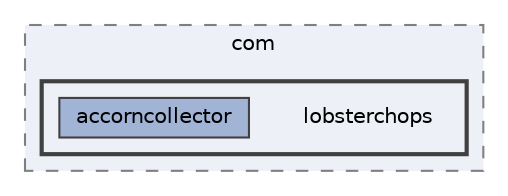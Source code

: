 digraph "core/src/main/java/com/lobsterchops"
{
 // LATEX_PDF_SIZE
  bgcolor="transparent";
  edge [fontname=Helvetica,fontsize=10,labelfontname=Helvetica,labelfontsize=10];
  node [fontname=Helvetica,fontsize=10,shape=box,height=0.2,width=0.4];
  compound=true
  subgraph clusterdir_729c77019f226c871c7e6b45df03719b {
    graph [ bgcolor="#edf0f7", pencolor="grey50", label="com", fontname=Helvetica,fontsize=10 style="filled,dashed", URL="dir_729c77019f226c871c7e6b45df03719b.html",tooltip=""]
  subgraph clusterdir_3b0583e8e50edc61fa7831b461a2f5e9 {
    graph [ bgcolor="#edf0f7", pencolor="grey25", label="", fontname=Helvetica,fontsize=10 style="filled,bold", URL="dir_3b0583e8e50edc61fa7831b461a2f5e9.html",tooltip=""]
    dir_3b0583e8e50edc61fa7831b461a2f5e9 [shape=plaintext, label="lobsterchops"];
  dir_137e8209cd678040961c3cd637f8d75e [label="accorncollector", fillcolor="#a2b4d6", color="grey25", style="filled", URL="dir_137e8209cd678040961c3cd637f8d75e.html",tooltip=""];
  }
  }
}

